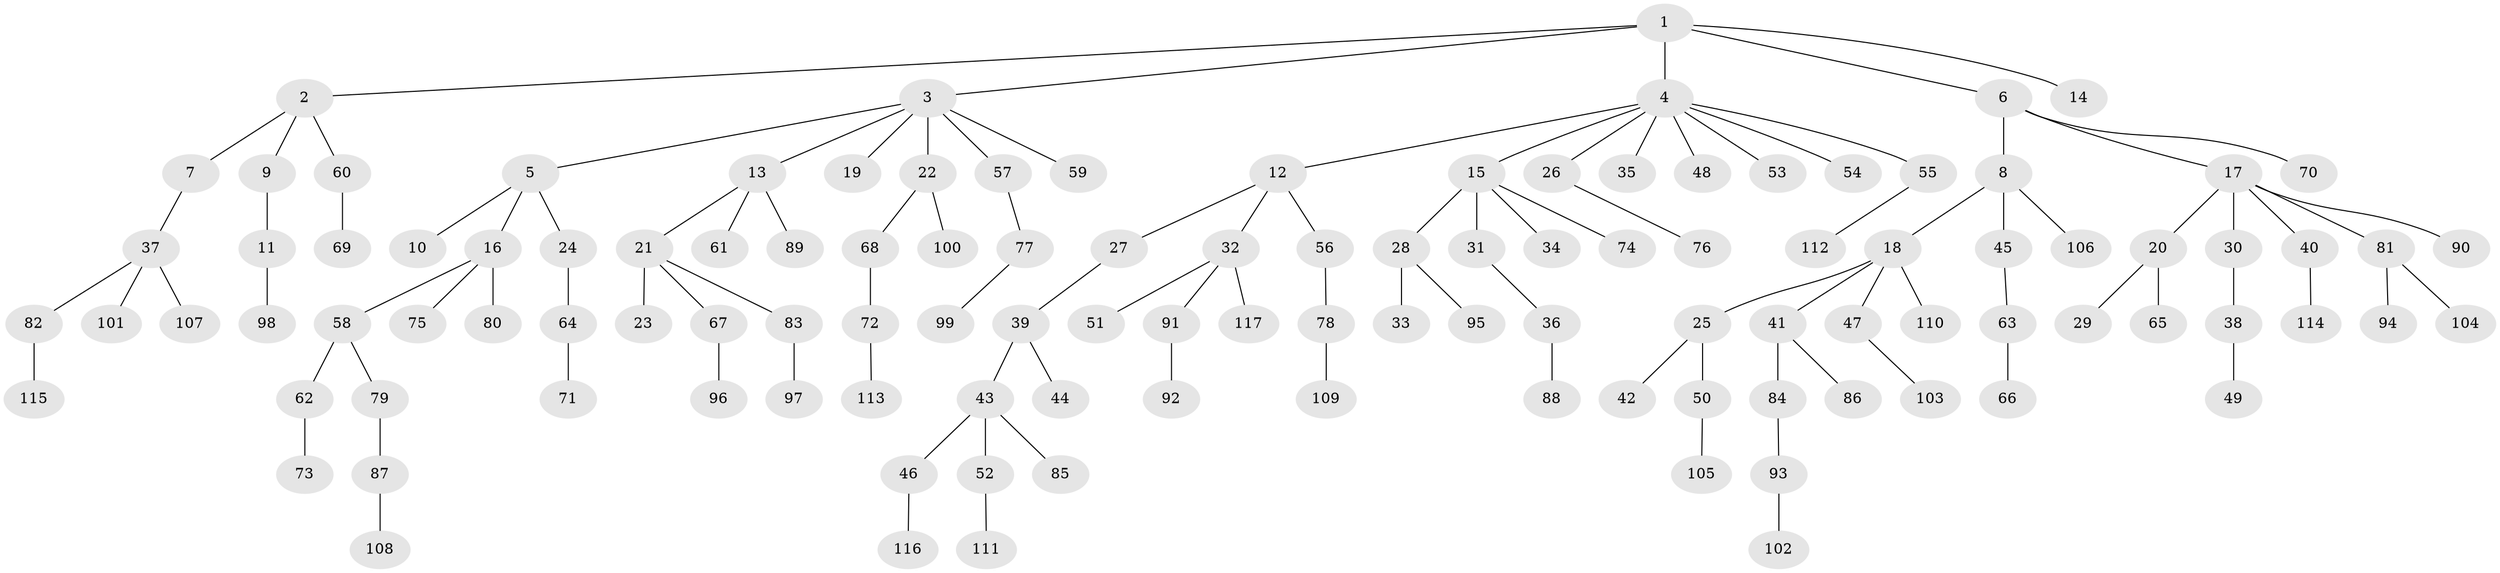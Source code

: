 // coarse degree distribution, {12: 0.012658227848101266, 4: 0.08860759493670886, 9: 0.012658227848101266, 8: 0.012658227848101266, 7: 0.012658227848101266, 2: 0.20253164556962025, 1: 0.6075949367088608, 3: 0.05063291139240506}
// Generated by graph-tools (version 1.1) at 2025/24/03/03/25 07:24:07]
// undirected, 117 vertices, 116 edges
graph export_dot {
graph [start="1"]
  node [color=gray90,style=filled];
  1;
  2;
  3;
  4;
  5;
  6;
  7;
  8;
  9;
  10;
  11;
  12;
  13;
  14;
  15;
  16;
  17;
  18;
  19;
  20;
  21;
  22;
  23;
  24;
  25;
  26;
  27;
  28;
  29;
  30;
  31;
  32;
  33;
  34;
  35;
  36;
  37;
  38;
  39;
  40;
  41;
  42;
  43;
  44;
  45;
  46;
  47;
  48;
  49;
  50;
  51;
  52;
  53;
  54;
  55;
  56;
  57;
  58;
  59;
  60;
  61;
  62;
  63;
  64;
  65;
  66;
  67;
  68;
  69;
  70;
  71;
  72;
  73;
  74;
  75;
  76;
  77;
  78;
  79;
  80;
  81;
  82;
  83;
  84;
  85;
  86;
  87;
  88;
  89;
  90;
  91;
  92;
  93;
  94;
  95;
  96;
  97;
  98;
  99;
  100;
  101;
  102;
  103;
  104;
  105;
  106;
  107;
  108;
  109;
  110;
  111;
  112;
  113;
  114;
  115;
  116;
  117;
  1 -- 2;
  1 -- 3;
  1 -- 4;
  1 -- 6;
  1 -- 14;
  2 -- 7;
  2 -- 9;
  2 -- 60;
  3 -- 5;
  3 -- 13;
  3 -- 19;
  3 -- 22;
  3 -- 57;
  3 -- 59;
  4 -- 12;
  4 -- 15;
  4 -- 26;
  4 -- 35;
  4 -- 48;
  4 -- 53;
  4 -- 54;
  4 -- 55;
  5 -- 10;
  5 -- 16;
  5 -- 24;
  6 -- 8;
  6 -- 17;
  6 -- 70;
  7 -- 37;
  8 -- 18;
  8 -- 45;
  8 -- 106;
  9 -- 11;
  11 -- 98;
  12 -- 27;
  12 -- 32;
  12 -- 56;
  13 -- 21;
  13 -- 61;
  13 -- 89;
  15 -- 28;
  15 -- 31;
  15 -- 34;
  15 -- 74;
  16 -- 58;
  16 -- 75;
  16 -- 80;
  17 -- 20;
  17 -- 30;
  17 -- 40;
  17 -- 81;
  17 -- 90;
  18 -- 25;
  18 -- 41;
  18 -- 47;
  18 -- 110;
  20 -- 29;
  20 -- 65;
  21 -- 23;
  21 -- 67;
  21 -- 83;
  22 -- 68;
  22 -- 100;
  24 -- 64;
  25 -- 42;
  25 -- 50;
  26 -- 76;
  27 -- 39;
  28 -- 33;
  28 -- 95;
  30 -- 38;
  31 -- 36;
  32 -- 51;
  32 -- 91;
  32 -- 117;
  36 -- 88;
  37 -- 82;
  37 -- 101;
  37 -- 107;
  38 -- 49;
  39 -- 43;
  39 -- 44;
  40 -- 114;
  41 -- 84;
  41 -- 86;
  43 -- 46;
  43 -- 52;
  43 -- 85;
  45 -- 63;
  46 -- 116;
  47 -- 103;
  50 -- 105;
  52 -- 111;
  55 -- 112;
  56 -- 78;
  57 -- 77;
  58 -- 62;
  58 -- 79;
  60 -- 69;
  62 -- 73;
  63 -- 66;
  64 -- 71;
  67 -- 96;
  68 -- 72;
  72 -- 113;
  77 -- 99;
  78 -- 109;
  79 -- 87;
  81 -- 94;
  81 -- 104;
  82 -- 115;
  83 -- 97;
  84 -- 93;
  87 -- 108;
  91 -- 92;
  93 -- 102;
}
